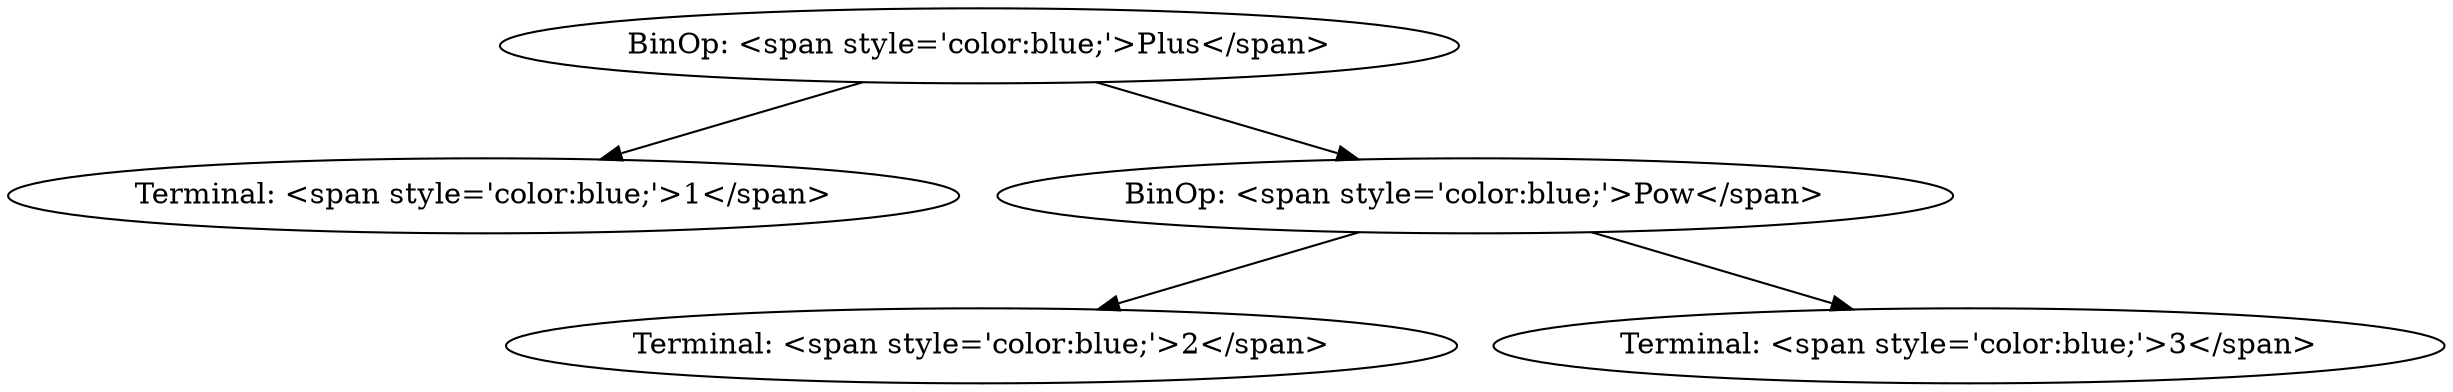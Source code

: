 digraph {
    node [rx=5 ry=5 ]
    BinOp [labelType="html"
       label="BinOp: <span style='color:blue;'>Plus</span>"];
    T1 [labelType="html" label="Terminal: <span style='color:blue;'>1</span>"];
    BinOp2 [labelType="html" label="BinOp: <span style='color:blue;'>Pow</span>"];
    T2 [labelType="html" label="Terminal: <span style='color:blue;'>2</span>"];
    T3 [labelType="html" label="Terminal: <span style='color:blue;'>3</span>"];
    BinOp -> BinOp2 -> T2;
    BinOp -> T1;
    BinOp2 -> T3;
}